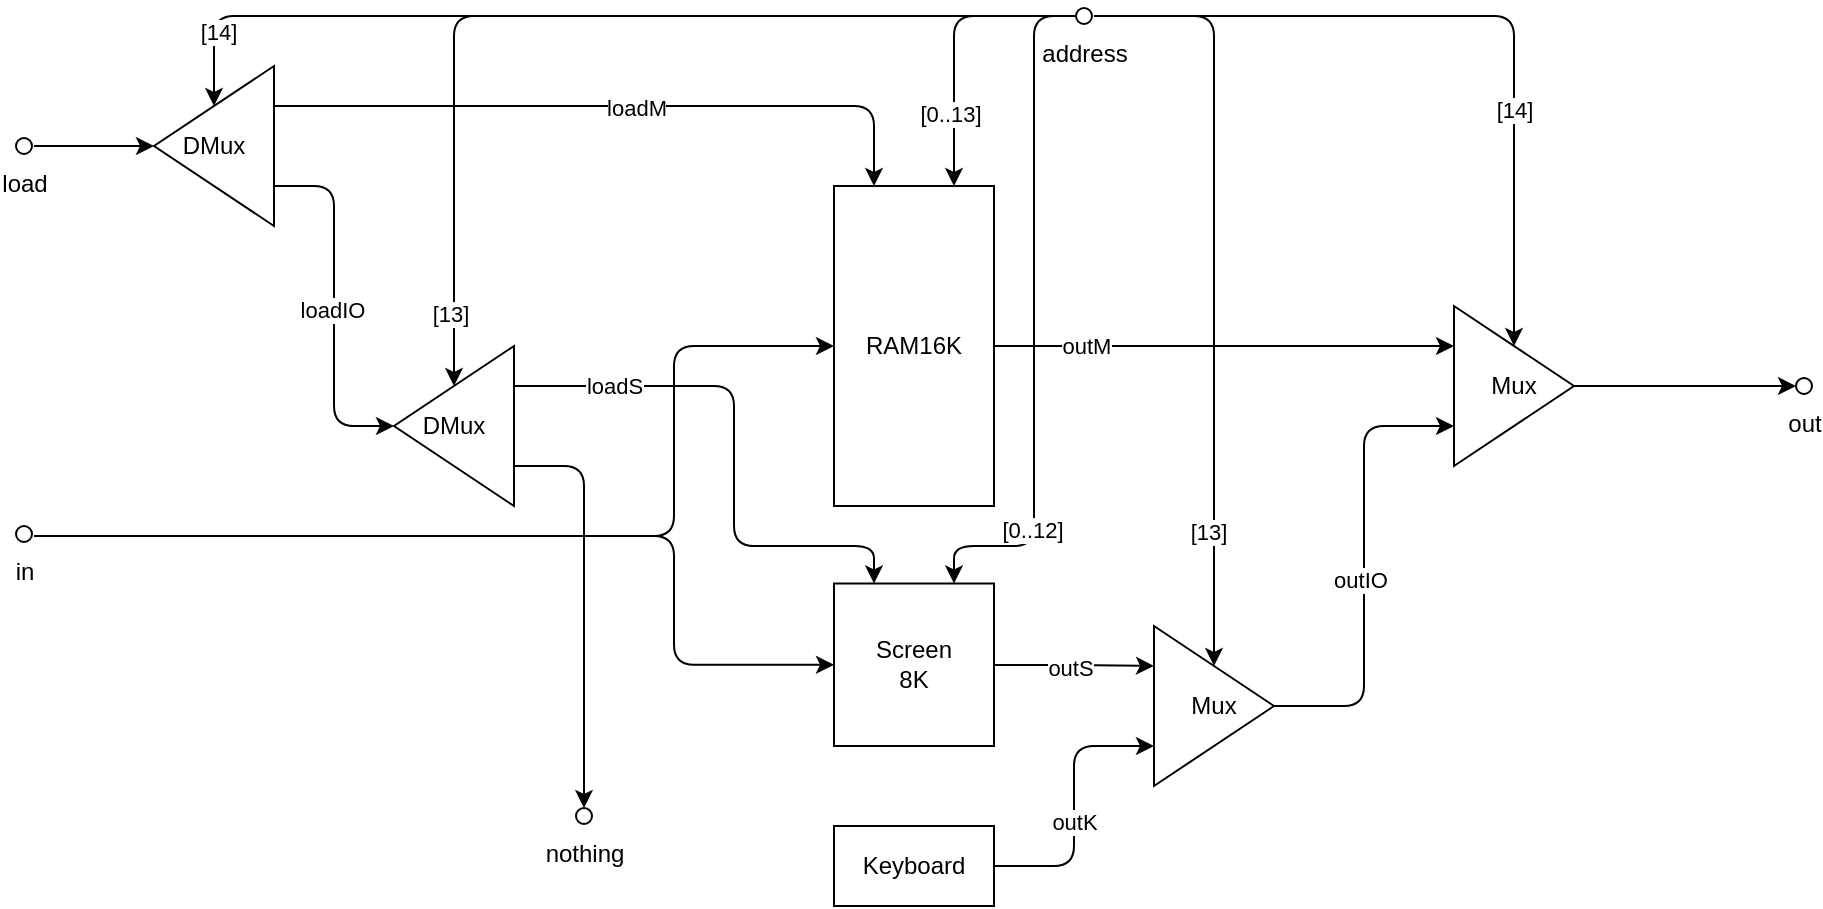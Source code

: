 <mxfile>
    <diagram id="D4ErXP1a4twQXlOdeIzw" name="Page-1">
        <mxGraphModel dx="531" dy="491" grid="1" gridSize="10" guides="1" tooltips="1" connect="1" arrows="1" fold="1" page="1" pageScale="1" pageWidth="1169" pageHeight="827" math="0" shadow="0">
            <root>
                <mxCell id="0"/>
                <mxCell id="1" parent="0"/>
                <mxCell id="105" style="edgeStyle=orthogonalEdgeStyle;html=1;entryX=0;entryY=0.5;entryDx=0;entryDy=0;" edge="1" parent="1" source="7" target="98">
                    <mxGeometry relative="1" as="geometry">
                        <Array as="points">
                            <mxPoint x="370" y="415"/>
                            <mxPoint x="370" y="320"/>
                        </Array>
                    </mxGeometry>
                </mxCell>
                <mxCell id="106" style="edgeStyle=orthogonalEdgeStyle;html=1;entryX=0;entryY=0.5;entryDx=0;entryDy=0;" edge="1" parent="1" source="7" target="100">
                    <mxGeometry relative="1" as="geometry">
                        <Array as="points">
                            <mxPoint x="370" y="415"/>
                            <mxPoint x="370" y="479"/>
                        </Array>
                    </mxGeometry>
                </mxCell>
                <mxCell id="7" value="in" style="verticalLabelPosition=bottom;shadow=0;dashed=0;align=center;html=1;verticalAlign=top;shape=mxgraph.electrical.logic_gates.inverting_contact;" parent="1" vertex="1">
                    <mxGeometry x="40" y="409" width="10" height="10" as="geometry"/>
                </mxCell>
                <mxCell id="8" value="out" style="verticalLabelPosition=bottom;shadow=0;dashed=0;align=center;html=1;verticalAlign=top;shape=mxgraph.electrical.logic_gates.inverting_contact;" parent="1" vertex="1">
                    <mxGeometry x="930" y="335" width="10" height="10" as="geometry"/>
                </mxCell>
                <mxCell id="103" style="edgeStyle=none;html=1;entryX=1;entryY=0.5;entryDx=0;entryDy=0;" edge="1" parent="1" source="9" target="102">
                    <mxGeometry relative="1" as="geometry"/>
                </mxCell>
                <mxCell id="9" value="load" style="verticalLabelPosition=bottom;shadow=0;dashed=0;align=center;html=1;verticalAlign=top;shape=mxgraph.electrical.logic_gates.inverting_contact;" parent="1" vertex="1">
                    <mxGeometry x="40" y="215" width="10" height="10" as="geometry"/>
                </mxCell>
                <mxCell id="115" style="edgeStyle=orthogonalEdgeStyle;html=1;entryX=0;entryY=0.25;entryDx=0;entryDy=0;" edge="1" parent="1" source="98" target="112">
                    <mxGeometry relative="1" as="geometry"/>
                </mxCell>
                <mxCell id="137" value="outM" style="edgeLabel;html=1;align=center;verticalAlign=middle;resizable=0;points=[];" vertex="1" connectable="0" parent="115">
                    <mxGeometry x="-0.606" relative="1" as="geometry">
                        <mxPoint as="offset"/>
                    </mxGeometry>
                </mxCell>
                <mxCell id="98" value="RAM16K" style="rounded=0;whiteSpace=wrap;html=1;" vertex="1" parent="1">
                    <mxGeometry x="450" y="240" width="80" height="160" as="geometry"/>
                </mxCell>
                <mxCell id="131" style="edgeStyle=orthogonalEdgeStyle;html=1;entryX=0;entryY=0.25;entryDx=0;entryDy=0;" edge="1" parent="1" source="100" target="128">
                    <mxGeometry relative="1" as="geometry"/>
                </mxCell>
                <mxCell id="138" value="outS" style="edgeLabel;html=1;align=center;verticalAlign=middle;resizable=0;points=[];" vertex="1" connectable="0" parent="131">
                    <mxGeometry x="-0.074" y="-1" relative="1" as="geometry">
                        <mxPoint as="offset"/>
                    </mxGeometry>
                </mxCell>
                <mxCell id="100" value="Screen&lt;br&gt;8K" style="rounded=0;whiteSpace=wrap;html=1;" vertex="1" parent="1">
                    <mxGeometry x="450" y="438.75" width="80" height="81.25" as="geometry"/>
                </mxCell>
                <mxCell id="132" style="edgeStyle=orthogonalEdgeStyle;html=1;entryX=0;entryY=0.75;entryDx=0;entryDy=0;" edge="1" parent="1" source="101" target="128">
                    <mxGeometry relative="1" as="geometry"/>
                </mxCell>
                <mxCell id="139" value="outK" style="edgeLabel;html=1;align=center;verticalAlign=middle;resizable=0;points=[];" vertex="1" connectable="0" parent="132">
                    <mxGeometry x="-0.116" relative="1" as="geometry">
                        <mxPoint as="offset"/>
                    </mxGeometry>
                </mxCell>
                <mxCell id="101" value="Keyboard" style="rounded=0;whiteSpace=wrap;html=1;" vertex="1" parent="1">
                    <mxGeometry x="450" y="560" width="80" height="40" as="geometry"/>
                </mxCell>
                <mxCell id="104" style="edgeStyle=orthogonalEdgeStyle;html=1;exitX=0;exitY=0.75;exitDx=0;exitDy=0;entryX=0.25;entryY=0;entryDx=0;entryDy=0;" edge="1" parent="1" source="102" target="98">
                    <mxGeometry relative="1" as="geometry"/>
                </mxCell>
                <mxCell id="134" value="loadM" style="edgeLabel;html=1;align=center;verticalAlign=middle;resizable=0;points=[];" vertex="1" connectable="0" parent="104">
                    <mxGeometry x="0.063" y="-1" relative="1" as="geometry">
                        <mxPoint as="offset"/>
                    </mxGeometry>
                </mxCell>
                <mxCell id="120" style="edgeStyle=orthogonalEdgeStyle;html=1;exitX=0;exitY=0.25;exitDx=0;exitDy=0;entryX=1;entryY=0.5;entryDx=0;entryDy=0;" edge="1" parent="1" source="102" target="117">
                    <mxGeometry relative="1" as="geometry"/>
                </mxCell>
                <mxCell id="135" value="loadIO" style="edgeLabel;html=1;align=center;verticalAlign=middle;resizable=0;points=[];" vertex="1" connectable="0" parent="120">
                    <mxGeometry x="0.024" y="-1" relative="1" as="geometry">
                        <mxPoint as="offset"/>
                    </mxGeometry>
                </mxCell>
                <mxCell id="102" value="DMux" style="triangle;whiteSpace=wrap;html=1;direction=west;" vertex="1" parent="1">
                    <mxGeometry x="110" y="180" width="60" height="80" as="geometry"/>
                </mxCell>
                <mxCell id="108" style="edgeStyle=orthogonalEdgeStyle;html=1;entryX=0.5;entryY=1;entryDx=0;entryDy=0;" edge="1" parent="1" source="107" target="102">
                    <mxGeometry relative="1" as="geometry"/>
                </mxCell>
                <mxCell id="122" value="[14]" style="edgeLabel;html=1;align=center;verticalAlign=middle;resizable=0;points=[];" vertex="1" connectable="0" parent="108">
                    <mxGeometry x="0.844" y="2" relative="1" as="geometry">
                        <mxPoint as="offset"/>
                    </mxGeometry>
                </mxCell>
                <mxCell id="110" style="edgeStyle=orthogonalEdgeStyle;html=1;entryX=0.75;entryY=0;entryDx=0;entryDy=0;" edge="1" parent="1" source="107" target="98">
                    <mxGeometry relative="1" as="geometry"/>
                </mxCell>
                <mxCell id="111" value="[0..13]" style="edgeLabel;html=1;align=center;verticalAlign=middle;resizable=0;points=[];" vertex="1" connectable="0" parent="110">
                    <mxGeometry x="0.497" y="-2" relative="1" as="geometry">
                        <mxPoint as="offset"/>
                    </mxGeometry>
                </mxCell>
                <mxCell id="113" style="edgeStyle=orthogonalEdgeStyle;html=1;entryX=0.5;entryY=0;entryDx=0;entryDy=0;" edge="1" parent="1" source="107" target="112">
                    <mxGeometry relative="1" as="geometry"/>
                </mxCell>
                <mxCell id="114" value="[14]" style="edgeLabel;html=1;align=center;verticalAlign=middle;resizable=0;points=[];" vertex="1" connectable="0" parent="113">
                    <mxGeometry x="0.371" relative="1" as="geometry">
                        <mxPoint as="offset"/>
                    </mxGeometry>
                </mxCell>
                <mxCell id="121" style="edgeStyle=orthogonalEdgeStyle;html=1;entryX=0.5;entryY=1;entryDx=0;entryDy=0;" edge="1" parent="1" source="107" target="117">
                    <mxGeometry relative="1" as="geometry"/>
                </mxCell>
                <mxCell id="123" value="[13]" style="edgeLabel;html=1;align=center;verticalAlign=middle;resizable=0;points=[];" vertex="1" connectable="0" parent="121">
                    <mxGeometry x="0.855" y="-2" relative="1" as="geometry">
                        <mxPoint as="offset"/>
                    </mxGeometry>
                </mxCell>
                <mxCell id="129" style="edgeStyle=orthogonalEdgeStyle;html=1;entryX=0.5;entryY=0;entryDx=0;entryDy=0;" edge="1" parent="1" source="107" target="128">
                    <mxGeometry relative="1" as="geometry"/>
                </mxCell>
                <mxCell id="130" value="[13]" style="edgeLabel;html=1;align=center;verticalAlign=middle;resizable=0;points=[];" vertex="1" connectable="0" parent="129">
                    <mxGeometry x="0.653" y="-3" relative="1" as="geometry">
                        <mxPoint as="offset"/>
                    </mxGeometry>
                </mxCell>
                <mxCell id="141" style="edgeStyle=orthogonalEdgeStyle;html=1;exitX=0.1;exitY=0.5;exitDx=0;exitDy=0;exitPerimeter=0;entryX=0.75;entryY=0;entryDx=0;entryDy=0;" edge="1" parent="1" source="107" target="100">
                    <mxGeometry relative="1" as="geometry">
                        <Array as="points">
                            <mxPoint x="550" y="155"/>
                            <mxPoint x="550" y="420"/>
                            <mxPoint x="510" y="420"/>
                        </Array>
                    </mxGeometry>
                </mxCell>
                <mxCell id="142" value="[0..12]" style="edgeLabel;html=1;align=center;verticalAlign=middle;resizable=0;points=[];" vertex="1" connectable="0" parent="141">
                    <mxGeometry x="0.609" y="-1" relative="1" as="geometry">
                        <mxPoint as="offset"/>
                    </mxGeometry>
                </mxCell>
                <mxCell id="107" value="address" style="verticalLabelPosition=bottom;shadow=0;dashed=0;align=center;html=1;verticalAlign=top;shape=mxgraph.electrical.logic_gates.inverting_contact;" vertex="1" parent="1">
                    <mxGeometry x="570" y="150" width="10" height="10" as="geometry"/>
                </mxCell>
                <mxCell id="116" style="edgeStyle=orthogonalEdgeStyle;html=1;entryX=0.1;entryY=0.5;entryDx=0;entryDy=0;entryPerimeter=0;" edge="1" parent="1" source="112" target="8">
                    <mxGeometry relative="1" as="geometry"/>
                </mxCell>
                <mxCell id="112" value="Mux" style="triangle;whiteSpace=wrap;html=1;" vertex="1" parent="1">
                    <mxGeometry x="760" y="300" width="60" height="80" as="geometry"/>
                </mxCell>
                <mxCell id="124" style="edgeStyle=orthogonalEdgeStyle;html=1;exitX=0;exitY=0.75;exitDx=0;exitDy=0;entryX=0.25;entryY=0;entryDx=0;entryDy=0;" edge="1" parent="1" source="117" target="100">
                    <mxGeometry relative="1" as="geometry">
                        <Array as="points">
                            <mxPoint x="400" y="340"/>
                            <mxPoint x="400" y="420"/>
                            <mxPoint x="470" y="420"/>
                        </Array>
                    </mxGeometry>
                </mxCell>
                <mxCell id="136" value="loadS" style="edgeLabel;html=1;align=center;verticalAlign=middle;resizable=0;points=[];" vertex="1" connectable="0" parent="124">
                    <mxGeometry x="-0.642" relative="1" as="geometry">
                        <mxPoint as="offset"/>
                    </mxGeometry>
                </mxCell>
                <mxCell id="125" style="edgeStyle=orthogonalEdgeStyle;html=1;exitX=0;exitY=0.25;exitDx=0;exitDy=0;entryX=0.1;entryY=0.5;entryDx=0;entryDy=0;entryPerimeter=0;" edge="1" parent="1" source="117" target="127">
                    <mxGeometry relative="1" as="geometry">
                        <mxPoint x="330" y="540" as="targetPoint"/>
                    </mxGeometry>
                </mxCell>
                <mxCell id="117" value="DMux" style="triangle;whiteSpace=wrap;html=1;direction=west;" vertex="1" parent="1">
                    <mxGeometry x="230" y="320" width="60" height="80" as="geometry"/>
                </mxCell>
                <mxCell id="127" value="nothing" style="verticalLabelPosition=bottom;shadow=0;dashed=0;align=center;html=1;verticalAlign=top;shape=mxgraph.electrical.logic_gates.inverting_contact;direction=south;" vertex="1" parent="1">
                    <mxGeometry x="320" y="550" width="10" height="10" as="geometry"/>
                </mxCell>
                <mxCell id="133" style="edgeStyle=orthogonalEdgeStyle;html=1;entryX=0;entryY=0.75;entryDx=0;entryDy=0;" edge="1" parent="1" source="128" target="112">
                    <mxGeometry relative="1" as="geometry"/>
                </mxCell>
                <mxCell id="140" value="outIO" style="edgeLabel;html=1;align=center;verticalAlign=middle;resizable=0;points=[];" vertex="1" connectable="0" parent="133">
                    <mxGeometry x="-0.06" y="2" relative="1" as="geometry">
                        <mxPoint as="offset"/>
                    </mxGeometry>
                </mxCell>
                <mxCell id="128" value="Mux" style="triangle;whiteSpace=wrap;html=1;" vertex="1" parent="1">
                    <mxGeometry x="610" y="460" width="60" height="80" as="geometry"/>
                </mxCell>
            </root>
        </mxGraphModel>
    </diagram>
</mxfile>